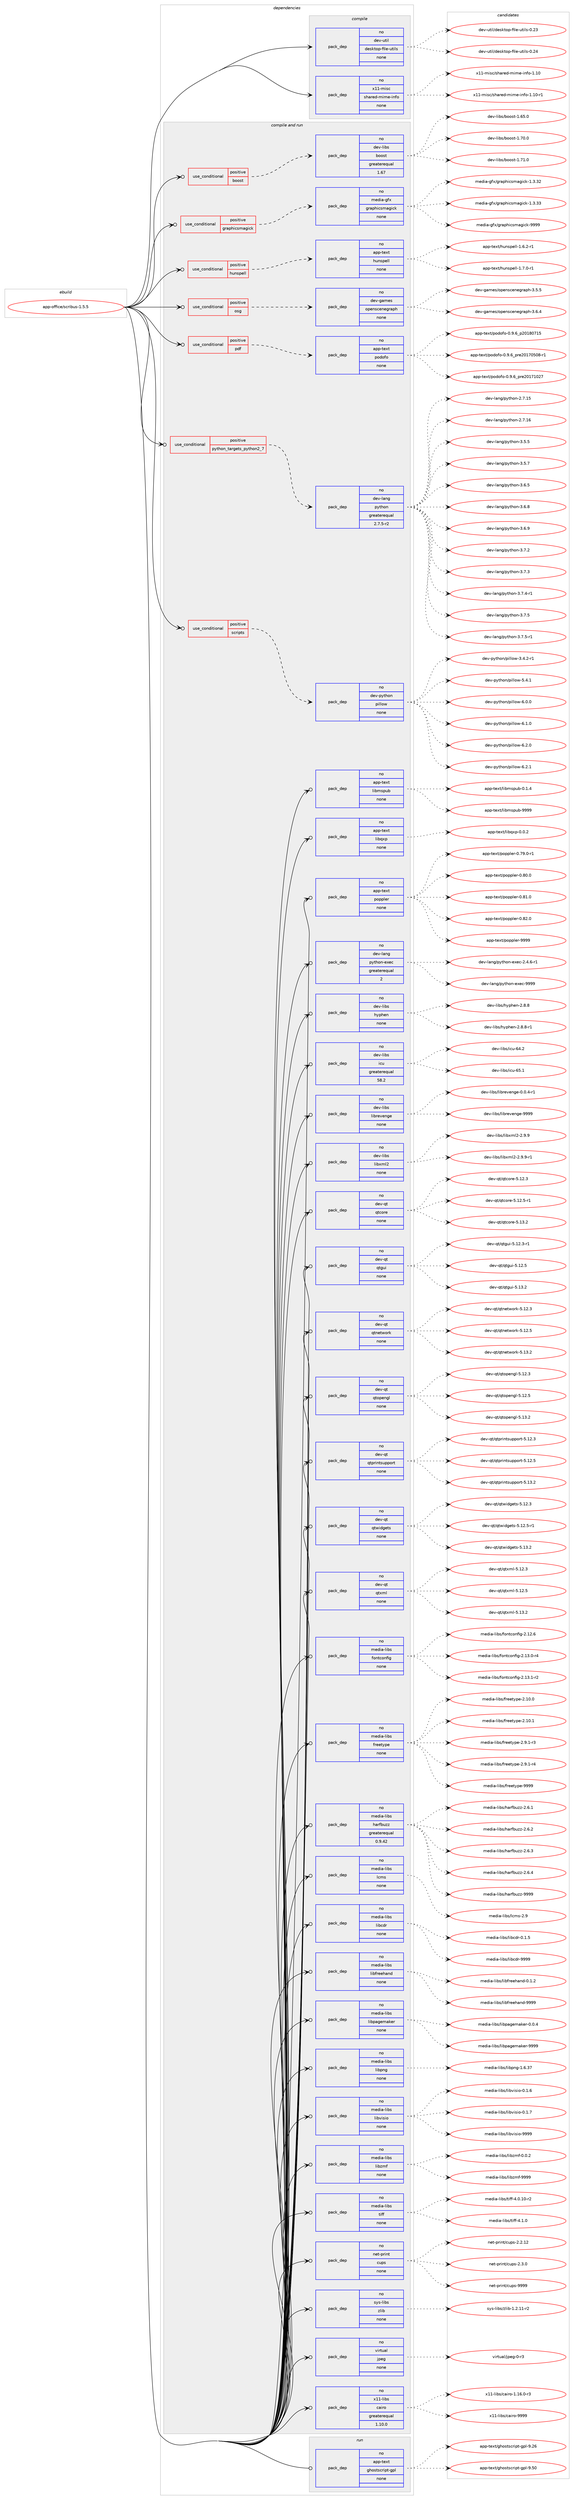 digraph prolog {

# *************
# Graph options
# *************

newrank=true;
concentrate=true;
compound=true;
graph [rankdir=LR,fontname=Helvetica,fontsize=10,ranksep=1.5];#, ranksep=2.5, nodesep=0.2];
edge  [arrowhead=vee];
node  [fontname=Helvetica,fontsize=10];

# **********
# The ebuild
# **********

subgraph cluster_leftcol {
color=gray;
rank=same;
label=<<i>ebuild</i>>;
id [label="app-office/scribus-1.5.5", color=red, width=4, href="../app-office/scribus-1.5.5.svg"];
}

# ****************
# The dependencies
# ****************

subgraph cluster_midcol {
color=gray;
label=<<i>dependencies</i>>;
subgraph cluster_compile {
fillcolor="#eeeeee";
style=filled;
label=<<i>compile</i>>;
subgraph pack374547 {
dependency503864 [label=<<TABLE BORDER="0" CELLBORDER="1" CELLSPACING="0" CELLPADDING="4" WIDTH="220"><TR><TD ROWSPAN="6" CELLPADDING="30">pack_dep</TD></TR><TR><TD WIDTH="110">no</TD></TR><TR><TD>dev-util</TD></TR><TR><TD>desktop-file-utils</TD></TR><TR><TD>none</TD></TR><TR><TD></TD></TR></TABLE>>, shape=none, color=blue];
}
id:e -> dependency503864:w [weight=20,style="solid",arrowhead="vee"];
subgraph pack374548 {
dependency503865 [label=<<TABLE BORDER="0" CELLBORDER="1" CELLSPACING="0" CELLPADDING="4" WIDTH="220"><TR><TD ROWSPAN="6" CELLPADDING="30">pack_dep</TD></TR><TR><TD WIDTH="110">no</TD></TR><TR><TD>x11-misc</TD></TR><TR><TD>shared-mime-info</TD></TR><TR><TD>none</TD></TR><TR><TD></TD></TR></TABLE>>, shape=none, color=blue];
}
id:e -> dependency503865:w [weight=20,style="solid",arrowhead="vee"];
}
subgraph cluster_compileandrun {
fillcolor="#eeeeee";
style=filled;
label=<<i>compile and run</i>>;
subgraph cond120215 {
dependency503866 [label=<<TABLE BORDER="0" CELLBORDER="1" CELLSPACING="0" CELLPADDING="4"><TR><TD ROWSPAN="3" CELLPADDING="10">use_conditional</TD></TR><TR><TD>positive</TD></TR><TR><TD>boost</TD></TR></TABLE>>, shape=none, color=red];
subgraph pack374549 {
dependency503867 [label=<<TABLE BORDER="0" CELLBORDER="1" CELLSPACING="0" CELLPADDING="4" WIDTH="220"><TR><TD ROWSPAN="6" CELLPADDING="30">pack_dep</TD></TR><TR><TD WIDTH="110">no</TD></TR><TR><TD>dev-libs</TD></TR><TR><TD>boost</TD></TR><TR><TD>greaterequal</TD></TR><TR><TD>1.67</TD></TR></TABLE>>, shape=none, color=blue];
}
dependency503866:e -> dependency503867:w [weight=20,style="dashed",arrowhead="vee"];
}
id:e -> dependency503866:w [weight=20,style="solid",arrowhead="odotvee"];
subgraph cond120216 {
dependency503868 [label=<<TABLE BORDER="0" CELLBORDER="1" CELLSPACING="0" CELLPADDING="4"><TR><TD ROWSPAN="3" CELLPADDING="10">use_conditional</TD></TR><TR><TD>positive</TD></TR><TR><TD>graphicsmagick</TD></TR></TABLE>>, shape=none, color=red];
subgraph pack374550 {
dependency503869 [label=<<TABLE BORDER="0" CELLBORDER="1" CELLSPACING="0" CELLPADDING="4" WIDTH="220"><TR><TD ROWSPAN="6" CELLPADDING="30">pack_dep</TD></TR><TR><TD WIDTH="110">no</TD></TR><TR><TD>media-gfx</TD></TR><TR><TD>graphicsmagick</TD></TR><TR><TD>none</TD></TR><TR><TD></TD></TR></TABLE>>, shape=none, color=blue];
}
dependency503868:e -> dependency503869:w [weight=20,style="dashed",arrowhead="vee"];
}
id:e -> dependency503868:w [weight=20,style="solid",arrowhead="odotvee"];
subgraph cond120217 {
dependency503870 [label=<<TABLE BORDER="0" CELLBORDER="1" CELLSPACING="0" CELLPADDING="4"><TR><TD ROWSPAN="3" CELLPADDING="10">use_conditional</TD></TR><TR><TD>positive</TD></TR><TR><TD>hunspell</TD></TR></TABLE>>, shape=none, color=red];
subgraph pack374551 {
dependency503871 [label=<<TABLE BORDER="0" CELLBORDER="1" CELLSPACING="0" CELLPADDING="4" WIDTH="220"><TR><TD ROWSPAN="6" CELLPADDING="30">pack_dep</TD></TR><TR><TD WIDTH="110">no</TD></TR><TR><TD>app-text</TD></TR><TR><TD>hunspell</TD></TR><TR><TD>none</TD></TR><TR><TD></TD></TR></TABLE>>, shape=none, color=blue];
}
dependency503870:e -> dependency503871:w [weight=20,style="dashed",arrowhead="vee"];
}
id:e -> dependency503870:w [weight=20,style="solid",arrowhead="odotvee"];
subgraph cond120218 {
dependency503872 [label=<<TABLE BORDER="0" CELLBORDER="1" CELLSPACING="0" CELLPADDING="4"><TR><TD ROWSPAN="3" CELLPADDING="10">use_conditional</TD></TR><TR><TD>positive</TD></TR><TR><TD>osg</TD></TR></TABLE>>, shape=none, color=red];
subgraph pack374552 {
dependency503873 [label=<<TABLE BORDER="0" CELLBORDER="1" CELLSPACING="0" CELLPADDING="4" WIDTH="220"><TR><TD ROWSPAN="6" CELLPADDING="30">pack_dep</TD></TR><TR><TD WIDTH="110">no</TD></TR><TR><TD>dev-games</TD></TR><TR><TD>openscenegraph</TD></TR><TR><TD>none</TD></TR><TR><TD></TD></TR></TABLE>>, shape=none, color=blue];
}
dependency503872:e -> dependency503873:w [weight=20,style="dashed",arrowhead="vee"];
}
id:e -> dependency503872:w [weight=20,style="solid",arrowhead="odotvee"];
subgraph cond120219 {
dependency503874 [label=<<TABLE BORDER="0" CELLBORDER="1" CELLSPACING="0" CELLPADDING="4"><TR><TD ROWSPAN="3" CELLPADDING="10">use_conditional</TD></TR><TR><TD>positive</TD></TR><TR><TD>pdf</TD></TR></TABLE>>, shape=none, color=red];
subgraph pack374553 {
dependency503875 [label=<<TABLE BORDER="0" CELLBORDER="1" CELLSPACING="0" CELLPADDING="4" WIDTH="220"><TR><TD ROWSPAN="6" CELLPADDING="30">pack_dep</TD></TR><TR><TD WIDTH="110">no</TD></TR><TR><TD>app-text</TD></TR><TR><TD>podofo</TD></TR><TR><TD>none</TD></TR><TR><TD></TD></TR></TABLE>>, shape=none, color=blue];
}
dependency503874:e -> dependency503875:w [weight=20,style="dashed",arrowhead="vee"];
}
id:e -> dependency503874:w [weight=20,style="solid",arrowhead="odotvee"];
subgraph cond120220 {
dependency503876 [label=<<TABLE BORDER="0" CELLBORDER="1" CELLSPACING="0" CELLPADDING="4"><TR><TD ROWSPAN="3" CELLPADDING="10">use_conditional</TD></TR><TR><TD>positive</TD></TR><TR><TD>python_targets_python2_7</TD></TR></TABLE>>, shape=none, color=red];
subgraph pack374554 {
dependency503877 [label=<<TABLE BORDER="0" CELLBORDER="1" CELLSPACING="0" CELLPADDING="4" WIDTH="220"><TR><TD ROWSPAN="6" CELLPADDING="30">pack_dep</TD></TR><TR><TD WIDTH="110">no</TD></TR><TR><TD>dev-lang</TD></TR><TR><TD>python</TD></TR><TR><TD>greaterequal</TD></TR><TR><TD>2.7.5-r2</TD></TR></TABLE>>, shape=none, color=blue];
}
dependency503876:e -> dependency503877:w [weight=20,style="dashed",arrowhead="vee"];
}
id:e -> dependency503876:w [weight=20,style="solid",arrowhead="odotvee"];
subgraph cond120221 {
dependency503878 [label=<<TABLE BORDER="0" CELLBORDER="1" CELLSPACING="0" CELLPADDING="4"><TR><TD ROWSPAN="3" CELLPADDING="10">use_conditional</TD></TR><TR><TD>positive</TD></TR><TR><TD>scripts</TD></TR></TABLE>>, shape=none, color=red];
subgraph pack374555 {
dependency503879 [label=<<TABLE BORDER="0" CELLBORDER="1" CELLSPACING="0" CELLPADDING="4" WIDTH="220"><TR><TD ROWSPAN="6" CELLPADDING="30">pack_dep</TD></TR><TR><TD WIDTH="110">no</TD></TR><TR><TD>dev-python</TD></TR><TR><TD>pillow</TD></TR><TR><TD>none</TD></TR><TR><TD></TD></TR></TABLE>>, shape=none, color=blue];
}
dependency503878:e -> dependency503879:w [weight=20,style="dashed",arrowhead="vee"];
}
id:e -> dependency503878:w [weight=20,style="solid",arrowhead="odotvee"];
subgraph pack374556 {
dependency503880 [label=<<TABLE BORDER="0" CELLBORDER="1" CELLSPACING="0" CELLPADDING="4" WIDTH="220"><TR><TD ROWSPAN="6" CELLPADDING="30">pack_dep</TD></TR><TR><TD WIDTH="110">no</TD></TR><TR><TD>app-text</TD></TR><TR><TD>libmspub</TD></TR><TR><TD>none</TD></TR><TR><TD></TD></TR></TABLE>>, shape=none, color=blue];
}
id:e -> dependency503880:w [weight=20,style="solid",arrowhead="odotvee"];
subgraph pack374557 {
dependency503881 [label=<<TABLE BORDER="0" CELLBORDER="1" CELLSPACING="0" CELLPADDING="4" WIDTH="220"><TR><TD ROWSPAN="6" CELLPADDING="30">pack_dep</TD></TR><TR><TD WIDTH="110">no</TD></TR><TR><TD>app-text</TD></TR><TR><TD>libqxp</TD></TR><TR><TD>none</TD></TR><TR><TD></TD></TR></TABLE>>, shape=none, color=blue];
}
id:e -> dependency503881:w [weight=20,style="solid",arrowhead="odotvee"];
subgraph pack374558 {
dependency503882 [label=<<TABLE BORDER="0" CELLBORDER="1" CELLSPACING="0" CELLPADDING="4" WIDTH="220"><TR><TD ROWSPAN="6" CELLPADDING="30">pack_dep</TD></TR><TR><TD WIDTH="110">no</TD></TR><TR><TD>app-text</TD></TR><TR><TD>poppler</TD></TR><TR><TD>none</TD></TR><TR><TD></TD></TR></TABLE>>, shape=none, color=blue];
}
id:e -> dependency503882:w [weight=20,style="solid",arrowhead="odotvee"];
subgraph pack374559 {
dependency503883 [label=<<TABLE BORDER="0" CELLBORDER="1" CELLSPACING="0" CELLPADDING="4" WIDTH="220"><TR><TD ROWSPAN="6" CELLPADDING="30">pack_dep</TD></TR><TR><TD WIDTH="110">no</TD></TR><TR><TD>dev-lang</TD></TR><TR><TD>python-exec</TD></TR><TR><TD>greaterequal</TD></TR><TR><TD>2</TD></TR></TABLE>>, shape=none, color=blue];
}
id:e -> dependency503883:w [weight=20,style="solid",arrowhead="odotvee"];
subgraph pack374560 {
dependency503884 [label=<<TABLE BORDER="0" CELLBORDER="1" CELLSPACING="0" CELLPADDING="4" WIDTH="220"><TR><TD ROWSPAN="6" CELLPADDING="30">pack_dep</TD></TR><TR><TD WIDTH="110">no</TD></TR><TR><TD>dev-libs</TD></TR><TR><TD>hyphen</TD></TR><TR><TD>none</TD></TR><TR><TD></TD></TR></TABLE>>, shape=none, color=blue];
}
id:e -> dependency503884:w [weight=20,style="solid",arrowhead="odotvee"];
subgraph pack374561 {
dependency503885 [label=<<TABLE BORDER="0" CELLBORDER="1" CELLSPACING="0" CELLPADDING="4" WIDTH="220"><TR><TD ROWSPAN="6" CELLPADDING="30">pack_dep</TD></TR><TR><TD WIDTH="110">no</TD></TR><TR><TD>dev-libs</TD></TR><TR><TD>icu</TD></TR><TR><TD>greaterequal</TD></TR><TR><TD>58.2</TD></TR></TABLE>>, shape=none, color=blue];
}
id:e -> dependency503885:w [weight=20,style="solid",arrowhead="odotvee"];
subgraph pack374562 {
dependency503886 [label=<<TABLE BORDER="0" CELLBORDER="1" CELLSPACING="0" CELLPADDING="4" WIDTH="220"><TR><TD ROWSPAN="6" CELLPADDING="30">pack_dep</TD></TR><TR><TD WIDTH="110">no</TD></TR><TR><TD>dev-libs</TD></TR><TR><TD>librevenge</TD></TR><TR><TD>none</TD></TR><TR><TD></TD></TR></TABLE>>, shape=none, color=blue];
}
id:e -> dependency503886:w [weight=20,style="solid",arrowhead="odotvee"];
subgraph pack374563 {
dependency503887 [label=<<TABLE BORDER="0" CELLBORDER="1" CELLSPACING="0" CELLPADDING="4" WIDTH="220"><TR><TD ROWSPAN="6" CELLPADDING="30">pack_dep</TD></TR><TR><TD WIDTH="110">no</TD></TR><TR><TD>dev-libs</TD></TR><TR><TD>libxml2</TD></TR><TR><TD>none</TD></TR><TR><TD></TD></TR></TABLE>>, shape=none, color=blue];
}
id:e -> dependency503887:w [weight=20,style="solid",arrowhead="odotvee"];
subgraph pack374564 {
dependency503888 [label=<<TABLE BORDER="0" CELLBORDER="1" CELLSPACING="0" CELLPADDING="4" WIDTH="220"><TR><TD ROWSPAN="6" CELLPADDING="30">pack_dep</TD></TR><TR><TD WIDTH="110">no</TD></TR><TR><TD>dev-qt</TD></TR><TR><TD>qtcore</TD></TR><TR><TD>none</TD></TR><TR><TD></TD></TR></TABLE>>, shape=none, color=blue];
}
id:e -> dependency503888:w [weight=20,style="solid",arrowhead="odotvee"];
subgraph pack374565 {
dependency503889 [label=<<TABLE BORDER="0" CELLBORDER="1" CELLSPACING="0" CELLPADDING="4" WIDTH="220"><TR><TD ROWSPAN="6" CELLPADDING="30">pack_dep</TD></TR><TR><TD WIDTH="110">no</TD></TR><TR><TD>dev-qt</TD></TR><TR><TD>qtgui</TD></TR><TR><TD>none</TD></TR><TR><TD></TD></TR></TABLE>>, shape=none, color=blue];
}
id:e -> dependency503889:w [weight=20,style="solid",arrowhead="odotvee"];
subgraph pack374566 {
dependency503890 [label=<<TABLE BORDER="0" CELLBORDER="1" CELLSPACING="0" CELLPADDING="4" WIDTH="220"><TR><TD ROWSPAN="6" CELLPADDING="30">pack_dep</TD></TR><TR><TD WIDTH="110">no</TD></TR><TR><TD>dev-qt</TD></TR><TR><TD>qtnetwork</TD></TR><TR><TD>none</TD></TR><TR><TD></TD></TR></TABLE>>, shape=none, color=blue];
}
id:e -> dependency503890:w [weight=20,style="solid",arrowhead="odotvee"];
subgraph pack374567 {
dependency503891 [label=<<TABLE BORDER="0" CELLBORDER="1" CELLSPACING="0" CELLPADDING="4" WIDTH="220"><TR><TD ROWSPAN="6" CELLPADDING="30">pack_dep</TD></TR><TR><TD WIDTH="110">no</TD></TR><TR><TD>dev-qt</TD></TR><TR><TD>qtopengl</TD></TR><TR><TD>none</TD></TR><TR><TD></TD></TR></TABLE>>, shape=none, color=blue];
}
id:e -> dependency503891:w [weight=20,style="solid",arrowhead="odotvee"];
subgraph pack374568 {
dependency503892 [label=<<TABLE BORDER="0" CELLBORDER="1" CELLSPACING="0" CELLPADDING="4" WIDTH="220"><TR><TD ROWSPAN="6" CELLPADDING="30">pack_dep</TD></TR><TR><TD WIDTH="110">no</TD></TR><TR><TD>dev-qt</TD></TR><TR><TD>qtprintsupport</TD></TR><TR><TD>none</TD></TR><TR><TD></TD></TR></TABLE>>, shape=none, color=blue];
}
id:e -> dependency503892:w [weight=20,style="solid",arrowhead="odotvee"];
subgraph pack374569 {
dependency503893 [label=<<TABLE BORDER="0" CELLBORDER="1" CELLSPACING="0" CELLPADDING="4" WIDTH="220"><TR><TD ROWSPAN="6" CELLPADDING="30">pack_dep</TD></TR><TR><TD WIDTH="110">no</TD></TR><TR><TD>dev-qt</TD></TR><TR><TD>qtwidgets</TD></TR><TR><TD>none</TD></TR><TR><TD></TD></TR></TABLE>>, shape=none, color=blue];
}
id:e -> dependency503893:w [weight=20,style="solid",arrowhead="odotvee"];
subgraph pack374570 {
dependency503894 [label=<<TABLE BORDER="0" CELLBORDER="1" CELLSPACING="0" CELLPADDING="4" WIDTH="220"><TR><TD ROWSPAN="6" CELLPADDING="30">pack_dep</TD></TR><TR><TD WIDTH="110">no</TD></TR><TR><TD>dev-qt</TD></TR><TR><TD>qtxml</TD></TR><TR><TD>none</TD></TR><TR><TD></TD></TR></TABLE>>, shape=none, color=blue];
}
id:e -> dependency503894:w [weight=20,style="solid",arrowhead="odotvee"];
subgraph pack374571 {
dependency503895 [label=<<TABLE BORDER="0" CELLBORDER="1" CELLSPACING="0" CELLPADDING="4" WIDTH="220"><TR><TD ROWSPAN="6" CELLPADDING="30">pack_dep</TD></TR><TR><TD WIDTH="110">no</TD></TR><TR><TD>media-libs</TD></TR><TR><TD>fontconfig</TD></TR><TR><TD>none</TD></TR><TR><TD></TD></TR></TABLE>>, shape=none, color=blue];
}
id:e -> dependency503895:w [weight=20,style="solid",arrowhead="odotvee"];
subgraph pack374572 {
dependency503896 [label=<<TABLE BORDER="0" CELLBORDER="1" CELLSPACING="0" CELLPADDING="4" WIDTH="220"><TR><TD ROWSPAN="6" CELLPADDING="30">pack_dep</TD></TR><TR><TD WIDTH="110">no</TD></TR><TR><TD>media-libs</TD></TR><TR><TD>freetype</TD></TR><TR><TD>none</TD></TR><TR><TD></TD></TR></TABLE>>, shape=none, color=blue];
}
id:e -> dependency503896:w [weight=20,style="solid",arrowhead="odotvee"];
subgraph pack374573 {
dependency503897 [label=<<TABLE BORDER="0" CELLBORDER="1" CELLSPACING="0" CELLPADDING="4" WIDTH="220"><TR><TD ROWSPAN="6" CELLPADDING="30">pack_dep</TD></TR><TR><TD WIDTH="110">no</TD></TR><TR><TD>media-libs</TD></TR><TR><TD>harfbuzz</TD></TR><TR><TD>greaterequal</TD></TR><TR><TD>0.9.42</TD></TR></TABLE>>, shape=none, color=blue];
}
id:e -> dependency503897:w [weight=20,style="solid",arrowhead="odotvee"];
subgraph pack374574 {
dependency503898 [label=<<TABLE BORDER="0" CELLBORDER="1" CELLSPACING="0" CELLPADDING="4" WIDTH="220"><TR><TD ROWSPAN="6" CELLPADDING="30">pack_dep</TD></TR><TR><TD WIDTH="110">no</TD></TR><TR><TD>media-libs</TD></TR><TR><TD>lcms</TD></TR><TR><TD>none</TD></TR><TR><TD></TD></TR></TABLE>>, shape=none, color=blue];
}
id:e -> dependency503898:w [weight=20,style="solid",arrowhead="odotvee"];
subgraph pack374575 {
dependency503899 [label=<<TABLE BORDER="0" CELLBORDER="1" CELLSPACING="0" CELLPADDING="4" WIDTH="220"><TR><TD ROWSPAN="6" CELLPADDING="30">pack_dep</TD></TR><TR><TD WIDTH="110">no</TD></TR><TR><TD>media-libs</TD></TR><TR><TD>libcdr</TD></TR><TR><TD>none</TD></TR><TR><TD></TD></TR></TABLE>>, shape=none, color=blue];
}
id:e -> dependency503899:w [weight=20,style="solid",arrowhead="odotvee"];
subgraph pack374576 {
dependency503900 [label=<<TABLE BORDER="0" CELLBORDER="1" CELLSPACING="0" CELLPADDING="4" WIDTH="220"><TR><TD ROWSPAN="6" CELLPADDING="30">pack_dep</TD></TR><TR><TD WIDTH="110">no</TD></TR><TR><TD>media-libs</TD></TR><TR><TD>libfreehand</TD></TR><TR><TD>none</TD></TR><TR><TD></TD></TR></TABLE>>, shape=none, color=blue];
}
id:e -> dependency503900:w [weight=20,style="solid",arrowhead="odotvee"];
subgraph pack374577 {
dependency503901 [label=<<TABLE BORDER="0" CELLBORDER="1" CELLSPACING="0" CELLPADDING="4" WIDTH="220"><TR><TD ROWSPAN="6" CELLPADDING="30">pack_dep</TD></TR><TR><TD WIDTH="110">no</TD></TR><TR><TD>media-libs</TD></TR><TR><TD>libpagemaker</TD></TR><TR><TD>none</TD></TR><TR><TD></TD></TR></TABLE>>, shape=none, color=blue];
}
id:e -> dependency503901:w [weight=20,style="solid",arrowhead="odotvee"];
subgraph pack374578 {
dependency503902 [label=<<TABLE BORDER="0" CELLBORDER="1" CELLSPACING="0" CELLPADDING="4" WIDTH="220"><TR><TD ROWSPAN="6" CELLPADDING="30">pack_dep</TD></TR><TR><TD WIDTH="110">no</TD></TR><TR><TD>media-libs</TD></TR><TR><TD>libpng</TD></TR><TR><TD>none</TD></TR><TR><TD></TD></TR></TABLE>>, shape=none, color=blue];
}
id:e -> dependency503902:w [weight=20,style="solid",arrowhead="odotvee"];
subgraph pack374579 {
dependency503903 [label=<<TABLE BORDER="0" CELLBORDER="1" CELLSPACING="0" CELLPADDING="4" WIDTH="220"><TR><TD ROWSPAN="6" CELLPADDING="30">pack_dep</TD></TR><TR><TD WIDTH="110">no</TD></TR><TR><TD>media-libs</TD></TR><TR><TD>libvisio</TD></TR><TR><TD>none</TD></TR><TR><TD></TD></TR></TABLE>>, shape=none, color=blue];
}
id:e -> dependency503903:w [weight=20,style="solid",arrowhead="odotvee"];
subgraph pack374580 {
dependency503904 [label=<<TABLE BORDER="0" CELLBORDER="1" CELLSPACING="0" CELLPADDING="4" WIDTH="220"><TR><TD ROWSPAN="6" CELLPADDING="30">pack_dep</TD></TR><TR><TD WIDTH="110">no</TD></TR><TR><TD>media-libs</TD></TR><TR><TD>libzmf</TD></TR><TR><TD>none</TD></TR><TR><TD></TD></TR></TABLE>>, shape=none, color=blue];
}
id:e -> dependency503904:w [weight=20,style="solid",arrowhead="odotvee"];
subgraph pack374581 {
dependency503905 [label=<<TABLE BORDER="0" CELLBORDER="1" CELLSPACING="0" CELLPADDING="4" WIDTH="220"><TR><TD ROWSPAN="6" CELLPADDING="30">pack_dep</TD></TR><TR><TD WIDTH="110">no</TD></TR><TR><TD>media-libs</TD></TR><TR><TD>tiff</TD></TR><TR><TD>none</TD></TR><TR><TD></TD></TR></TABLE>>, shape=none, color=blue];
}
id:e -> dependency503905:w [weight=20,style="solid",arrowhead="odotvee"];
subgraph pack374582 {
dependency503906 [label=<<TABLE BORDER="0" CELLBORDER="1" CELLSPACING="0" CELLPADDING="4" WIDTH="220"><TR><TD ROWSPAN="6" CELLPADDING="30">pack_dep</TD></TR><TR><TD WIDTH="110">no</TD></TR><TR><TD>net-print</TD></TR><TR><TD>cups</TD></TR><TR><TD>none</TD></TR><TR><TD></TD></TR></TABLE>>, shape=none, color=blue];
}
id:e -> dependency503906:w [weight=20,style="solid",arrowhead="odotvee"];
subgraph pack374583 {
dependency503907 [label=<<TABLE BORDER="0" CELLBORDER="1" CELLSPACING="0" CELLPADDING="4" WIDTH="220"><TR><TD ROWSPAN="6" CELLPADDING="30">pack_dep</TD></TR><TR><TD WIDTH="110">no</TD></TR><TR><TD>sys-libs</TD></TR><TR><TD>zlib</TD></TR><TR><TD>none</TD></TR><TR><TD></TD></TR></TABLE>>, shape=none, color=blue];
}
id:e -> dependency503907:w [weight=20,style="solid",arrowhead="odotvee"];
subgraph pack374584 {
dependency503908 [label=<<TABLE BORDER="0" CELLBORDER="1" CELLSPACING="0" CELLPADDING="4" WIDTH="220"><TR><TD ROWSPAN="6" CELLPADDING="30">pack_dep</TD></TR><TR><TD WIDTH="110">no</TD></TR><TR><TD>virtual</TD></TR><TR><TD>jpeg</TD></TR><TR><TD>none</TD></TR><TR><TD></TD></TR></TABLE>>, shape=none, color=blue];
}
id:e -> dependency503908:w [weight=20,style="solid",arrowhead="odotvee"];
subgraph pack374585 {
dependency503909 [label=<<TABLE BORDER="0" CELLBORDER="1" CELLSPACING="0" CELLPADDING="4" WIDTH="220"><TR><TD ROWSPAN="6" CELLPADDING="30">pack_dep</TD></TR><TR><TD WIDTH="110">no</TD></TR><TR><TD>x11-libs</TD></TR><TR><TD>cairo</TD></TR><TR><TD>greaterequal</TD></TR><TR><TD>1.10.0</TD></TR></TABLE>>, shape=none, color=blue];
}
id:e -> dependency503909:w [weight=20,style="solid",arrowhead="odotvee"];
}
subgraph cluster_run {
fillcolor="#eeeeee";
style=filled;
label=<<i>run</i>>;
subgraph pack374586 {
dependency503910 [label=<<TABLE BORDER="0" CELLBORDER="1" CELLSPACING="0" CELLPADDING="4" WIDTH="220"><TR><TD ROWSPAN="6" CELLPADDING="30">pack_dep</TD></TR><TR><TD WIDTH="110">no</TD></TR><TR><TD>app-text</TD></TR><TR><TD>ghostscript-gpl</TD></TR><TR><TD>none</TD></TR><TR><TD></TD></TR></TABLE>>, shape=none, color=blue];
}
id:e -> dependency503910:w [weight=20,style="solid",arrowhead="odot"];
}
}

# **************
# The candidates
# **************

subgraph cluster_choices {
rank=same;
color=gray;
label=<<i>candidates</i>>;

subgraph choice374547 {
color=black;
nodesep=1;
choice100101118451171161051084710010111510711611111245102105108101451171161051081154548465051 [label="dev-util/desktop-file-utils-0.23", color=red, width=4,href="../dev-util/desktop-file-utils-0.23.svg"];
choice100101118451171161051084710010111510711611111245102105108101451171161051081154548465052 [label="dev-util/desktop-file-utils-0.24", color=red, width=4,href="../dev-util/desktop-file-utils-0.24.svg"];
dependency503864:e -> choice100101118451171161051084710010111510711611111245102105108101451171161051081154548465051:w [style=dotted,weight="100"];
dependency503864:e -> choice100101118451171161051084710010111510711611111245102105108101451171161051081154548465052:w [style=dotted,weight="100"];
}
subgraph choice374548 {
color=black;
nodesep=1;
choice12049494510910511599471151049711410110045109105109101451051101021114549464948 [label="x11-misc/shared-mime-info-1.10", color=red, width=4,href="../x11-misc/shared-mime-info-1.10.svg"];
choice120494945109105115994711510497114101100451091051091014510511010211145494649484511449 [label="x11-misc/shared-mime-info-1.10-r1", color=red, width=4,href="../x11-misc/shared-mime-info-1.10-r1.svg"];
dependency503865:e -> choice12049494510910511599471151049711410110045109105109101451051101021114549464948:w [style=dotted,weight="100"];
dependency503865:e -> choice120494945109105115994711510497114101100451091051091014510511010211145494649484511449:w [style=dotted,weight="100"];
}
subgraph choice374549 {
color=black;
nodesep=1;
choice1001011184510810598115479811111111511645494654534648 [label="dev-libs/boost-1.65.0", color=red, width=4,href="../dev-libs/boost-1.65.0.svg"];
choice1001011184510810598115479811111111511645494655484648 [label="dev-libs/boost-1.70.0", color=red, width=4,href="../dev-libs/boost-1.70.0.svg"];
choice1001011184510810598115479811111111511645494655494648 [label="dev-libs/boost-1.71.0", color=red, width=4,href="../dev-libs/boost-1.71.0.svg"];
dependency503867:e -> choice1001011184510810598115479811111111511645494654534648:w [style=dotted,weight="100"];
dependency503867:e -> choice1001011184510810598115479811111111511645494655484648:w [style=dotted,weight="100"];
dependency503867:e -> choice1001011184510810598115479811111111511645494655494648:w [style=dotted,weight="100"];
}
subgraph choice374550 {
color=black;
nodesep=1;
choice1091011001059745103102120471031149711210410599115109971031059910745494651465150 [label="media-gfx/graphicsmagick-1.3.32", color=red, width=4,href="../media-gfx/graphicsmagick-1.3.32.svg"];
choice1091011001059745103102120471031149711210410599115109971031059910745494651465151 [label="media-gfx/graphicsmagick-1.3.33", color=red, width=4,href="../media-gfx/graphicsmagick-1.3.33.svg"];
choice109101100105974510310212047103114971121041059911510997103105991074557575757 [label="media-gfx/graphicsmagick-9999", color=red, width=4,href="../media-gfx/graphicsmagick-9999.svg"];
dependency503869:e -> choice1091011001059745103102120471031149711210410599115109971031059910745494651465150:w [style=dotted,weight="100"];
dependency503869:e -> choice1091011001059745103102120471031149711210410599115109971031059910745494651465151:w [style=dotted,weight="100"];
dependency503869:e -> choice109101100105974510310212047103114971121041059911510997103105991074557575757:w [style=dotted,weight="100"];
}
subgraph choice374551 {
color=black;
nodesep=1;
choice9711211245116101120116471041171101151121011081084549465446504511449 [label="app-text/hunspell-1.6.2-r1", color=red, width=4,href="../app-text/hunspell-1.6.2-r1.svg"];
choice9711211245116101120116471041171101151121011081084549465546484511449 [label="app-text/hunspell-1.7.0-r1", color=red, width=4,href="../app-text/hunspell-1.7.0-r1.svg"];
dependency503871:e -> choice9711211245116101120116471041171101151121011081084549465446504511449:w [style=dotted,weight="100"];
dependency503871:e -> choice9711211245116101120116471041171101151121011081084549465546484511449:w [style=dotted,weight="100"];
}
subgraph choice374552 {
color=black;
nodesep=1;
choice1001011184510397109101115471111121011101159910111010110311497112104455146534653 [label="dev-games/openscenegraph-3.5.5", color=red, width=4,href="../dev-games/openscenegraph-3.5.5.svg"];
choice1001011184510397109101115471111121011101159910111010110311497112104455146544652 [label="dev-games/openscenegraph-3.6.4", color=red, width=4,href="../dev-games/openscenegraph-3.6.4.svg"];
dependency503873:e -> choice1001011184510397109101115471111121011101159910111010110311497112104455146534653:w [style=dotted,weight="100"];
dependency503873:e -> choice1001011184510397109101115471111121011101159910111010110311497112104455146544652:w [style=dotted,weight="100"];
}
subgraph choice374553 {
color=black;
nodesep=1;
choice971121124511610112011647112111100111102111454846574654951125048495648554953 [label="app-text/podofo-0.9.6_p20180715", color=red, width=4,href="../app-text/podofo-0.9.6_p20180715.svg"];
choice9711211245116101120116471121111001111021114548465746549511211410150484955485348564511449 [label="app-text/podofo-0.9.6_pre20170508-r1", color=red, width=4,href="../app-text/podofo-0.9.6_pre20170508-r1.svg"];
choice971121124511610112011647112111100111102111454846574654951121141015048495549485055 [label="app-text/podofo-0.9.6_pre20171027", color=red, width=4,href="../app-text/podofo-0.9.6_pre20171027.svg"];
dependency503875:e -> choice971121124511610112011647112111100111102111454846574654951125048495648554953:w [style=dotted,weight="100"];
dependency503875:e -> choice9711211245116101120116471121111001111021114548465746549511211410150484955485348564511449:w [style=dotted,weight="100"];
dependency503875:e -> choice971121124511610112011647112111100111102111454846574654951121141015048495549485055:w [style=dotted,weight="100"];
}
subgraph choice374554 {
color=black;
nodesep=1;
choice10010111845108971101034711212111610411111045504655464953 [label="dev-lang/python-2.7.15", color=red, width=4,href="../dev-lang/python-2.7.15.svg"];
choice10010111845108971101034711212111610411111045504655464954 [label="dev-lang/python-2.7.16", color=red, width=4,href="../dev-lang/python-2.7.16.svg"];
choice100101118451089711010347112121116104111110455146534653 [label="dev-lang/python-3.5.5", color=red, width=4,href="../dev-lang/python-3.5.5.svg"];
choice100101118451089711010347112121116104111110455146534655 [label="dev-lang/python-3.5.7", color=red, width=4,href="../dev-lang/python-3.5.7.svg"];
choice100101118451089711010347112121116104111110455146544653 [label="dev-lang/python-3.6.5", color=red, width=4,href="../dev-lang/python-3.6.5.svg"];
choice100101118451089711010347112121116104111110455146544656 [label="dev-lang/python-3.6.8", color=red, width=4,href="../dev-lang/python-3.6.8.svg"];
choice100101118451089711010347112121116104111110455146544657 [label="dev-lang/python-3.6.9", color=red, width=4,href="../dev-lang/python-3.6.9.svg"];
choice100101118451089711010347112121116104111110455146554650 [label="dev-lang/python-3.7.2", color=red, width=4,href="../dev-lang/python-3.7.2.svg"];
choice100101118451089711010347112121116104111110455146554651 [label="dev-lang/python-3.7.3", color=red, width=4,href="../dev-lang/python-3.7.3.svg"];
choice1001011184510897110103471121211161041111104551465546524511449 [label="dev-lang/python-3.7.4-r1", color=red, width=4,href="../dev-lang/python-3.7.4-r1.svg"];
choice100101118451089711010347112121116104111110455146554653 [label="dev-lang/python-3.7.5", color=red, width=4,href="../dev-lang/python-3.7.5.svg"];
choice1001011184510897110103471121211161041111104551465546534511449 [label="dev-lang/python-3.7.5-r1", color=red, width=4,href="../dev-lang/python-3.7.5-r1.svg"];
dependency503877:e -> choice10010111845108971101034711212111610411111045504655464953:w [style=dotted,weight="100"];
dependency503877:e -> choice10010111845108971101034711212111610411111045504655464954:w [style=dotted,weight="100"];
dependency503877:e -> choice100101118451089711010347112121116104111110455146534653:w [style=dotted,weight="100"];
dependency503877:e -> choice100101118451089711010347112121116104111110455146534655:w [style=dotted,weight="100"];
dependency503877:e -> choice100101118451089711010347112121116104111110455146544653:w [style=dotted,weight="100"];
dependency503877:e -> choice100101118451089711010347112121116104111110455146544656:w [style=dotted,weight="100"];
dependency503877:e -> choice100101118451089711010347112121116104111110455146544657:w [style=dotted,weight="100"];
dependency503877:e -> choice100101118451089711010347112121116104111110455146554650:w [style=dotted,weight="100"];
dependency503877:e -> choice100101118451089711010347112121116104111110455146554651:w [style=dotted,weight="100"];
dependency503877:e -> choice1001011184510897110103471121211161041111104551465546524511449:w [style=dotted,weight="100"];
dependency503877:e -> choice100101118451089711010347112121116104111110455146554653:w [style=dotted,weight="100"];
dependency503877:e -> choice1001011184510897110103471121211161041111104551465546534511449:w [style=dotted,weight="100"];
}
subgraph choice374555 {
color=black;
nodesep=1;
choice10010111845112121116104111110471121051081081111194551465246504511449 [label="dev-python/pillow-3.4.2-r1", color=red, width=4,href="../dev-python/pillow-3.4.2-r1.svg"];
choice1001011184511212111610411111047112105108108111119455346524649 [label="dev-python/pillow-5.4.1", color=red, width=4,href="../dev-python/pillow-5.4.1.svg"];
choice1001011184511212111610411111047112105108108111119455446484648 [label="dev-python/pillow-6.0.0", color=red, width=4,href="../dev-python/pillow-6.0.0.svg"];
choice1001011184511212111610411111047112105108108111119455446494648 [label="dev-python/pillow-6.1.0", color=red, width=4,href="../dev-python/pillow-6.1.0.svg"];
choice1001011184511212111610411111047112105108108111119455446504648 [label="dev-python/pillow-6.2.0", color=red, width=4,href="../dev-python/pillow-6.2.0.svg"];
choice1001011184511212111610411111047112105108108111119455446504649 [label="dev-python/pillow-6.2.1", color=red, width=4,href="../dev-python/pillow-6.2.1.svg"];
dependency503879:e -> choice10010111845112121116104111110471121051081081111194551465246504511449:w [style=dotted,weight="100"];
dependency503879:e -> choice1001011184511212111610411111047112105108108111119455346524649:w [style=dotted,weight="100"];
dependency503879:e -> choice1001011184511212111610411111047112105108108111119455446484648:w [style=dotted,weight="100"];
dependency503879:e -> choice1001011184511212111610411111047112105108108111119455446494648:w [style=dotted,weight="100"];
dependency503879:e -> choice1001011184511212111610411111047112105108108111119455446504648:w [style=dotted,weight="100"];
dependency503879:e -> choice1001011184511212111610411111047112105108108111119455446504649:w [style=dotted,weight="100"];
}
subgraph choice374556 {
color=black;
nodesep=1;
choice9711211245116101120116471081059810911511211798454846494652 [label="app-text/libmspub-0.1.4", color=red, width=4,href="../app-text/libmspub-0.1.4.svg"];
choice97112112451161011201164710810598109115112117984557575757 [label="app-text/libmspub-9999", color=red, width=4,href="../app-text/libmspub-9999.svg"];
dependency503880:e -> choice9711211245116101120116471081059810911511211798454846494652:w [style=dotted,weight="100"];
dependency503880:e -> choice97112112451161011201164710810598109115112117984557575757:w [style=dotted,weight="100"];
}
subgraph choice374557 {
color=black;
nodesep=1;
choice97112112451161011201164710810598113120112454846484650 [label="app-text/libqxp-0.0.2", color=red, width=4,href="../app-text/libqxp-0.0.2.svg"];
dependency503881:e -> choice97112112451161011201164710810598113120112454846484650:w [style=dotted,weight="100"];
}
subgraph choice374558 {
color=black;
nodesep=1;
choice971121124511610112011647112111112112108101114454846555746484511449 [label="app-text/poppler-0.79.0-r1", color=red, width=4,href="../app-text/poppler-0.79.0-r1.svg"];
choice97112112451161011201164711211111211210810111445484656484648 [label="app-text/poppler-0.80.0", color=red, width=4,href="../app-text/poppler-0.80.0.svg"];
choice97112112451161011201164711211111211210810111445484656494648 [label="app-text/poppler-0.81.0", color=red, width=4,href="../app-text/poppler-0.81.0.svg"];
choice97112112451161011201164711211111211210810111445484656504648 [label="app-text/poppler-0.82.0", color=red, width=4,href="../app-text/poppler-0.82.0.svg"];
choice9711211245116101120116471121111121121081011144557575757 [label="app-text/poppler-9999", color=red, width=4,href="../app-text/poppler-9999.svg"];
dependency503882:e -> choice971121124511610112011647112111112112108101114454846555746484511449:w [style=dotted,weight="100"];
dependency503882:e -> choice97112112451161011201164711211111211210810111445484656484648:w [style=dotted,weight="100"];
dependency503882:e -> choice97112112451161011201164711211111211210810111445484656494648:w [style=dotted,weight="100"];
dependency503882:e -> choice97112112451161011201164711211111211210810111445484656504648:w [style=dotted,weight="100"];
dependency503882:e -> choice9711211245116101120116471121111121121081011144557575757:w [style=dotted,weight="100"];
}
subgraph choice374559 {
color=black;
nodesep=1;
choice10010111845108971101034711212111610411111045101120101994550465246544511449 [label="dev-lang/python-exec-2.4.6-r1", color=red, width=4,href="../dev-lang/python-exec-2.4.6-r1.svg"];
choice10010111845108971101034711212111610411111045101120101994557575757 [label="dev-lang/python-exec-9999", color=red, width=4,href="../dev-lang/python-exec-9999.svg"];
dependency503883:e -> choice10010111845108971101034711212111610411111045101120101994550465246544511449:w [style=dotted,weight="100"];
dependency503883:e -> choice10010111845108971101034711212111610411111045101120101994557575757:w [style=dotted,weight="100"];
}
subgraph choice374560 {
color=black;
nodesep=1;
choice100101118451081059811547104121112104101110455046564656 [label="dev-libs/hyphen-2.8.8", color=red, width=4,href="../dev-libs/hyphen-2.8.8.svg"];
choice1001011184510810598115471041211121041011104550465646564511449 [label="dev-libs/hyphen-2.8.8-r1", color=red, width=4,href="../dev-libs/hyphen-2.8.8-r1.svg"];
dependency503884:e -> choice100101118451081059811547104121112104101110455046564656:w [style=dotted,weight="100"];
dependency503884:e -> choice1001011184510810598115471041211121041011104550465646564511449:w [style=dotted,weight="100"];
}
subgraph choice374561 {
color=black;
nodesep=1;
choice100101118451081059811547105991174554524650 [label="dev-libs/icu-64.2", color=red, width=4,href="../dev-libs/icu-64.2.svg"];
choice100101118451081059811547105991174554534649 [label="dev-libs/icu-65.1", color=red, width=4,href="../dev-libs/icu-65.1.svg"];
dependency503885:e -> choice100101118451081059811547105991174554524650:w [style=dotted,weight="100"];
dependency503885:e -> choice100101118451081059811547105991174554534649:w [style=dotted,weight="100"];
}
subgraph choice374562 {
color=black;
nodesep=1;
choice100101118451081059811547108105981141011181011101031014548464846524511449 [label="dev-libs/librevenge-0.0.4-r1", color=red, width=4,href="../dev-libs/librevenge-0.0.4-r1.svg"];
choice100101118451081059811547108105981141011181011101031014557575757 [label="dev-libs/librevenge-9999", color=red, width=4,href="../dev-libs/librevenge-9999.svg"];
dependency503886:e -> choice100101118451081059811547108105981141011181011101031014548464846524511449:w [style=dotted,weight="100"];
dependency503886:e -> choice100101118451081059811547108105981141011181011101031014557575757:w [style=dotted,weight="100"];
}
subgraph choice374563 {
color=black;
nodesep=1;
choice1001011184510810598115471081059812010910850455046574657 [label="dev-libs/libxml2-2.9.9", color=red, width=4,href="../dev-libs/libxml2-2.9.9.svg"];
choice10010111845108105981154710810598120109108504550465746574511449 [label="dev-libs/libxml2-2.9.9-r1", color=red, width=4,href="../dev-libs/libxml2-2.9.9-r1.svg"];
dependency503887:e -> choice1001011184510810598115471081059812010910850455046574657:w [style=dotted,weight="100"];
dependency503887:e -> choice10010111845108105981154710810598120109108504550465746574511449:w [style=dotted,weight="100"];
}
subgraph choice374564 {
color=black;
nodesep=1;
choice10010111845113116471131169911111410145534649504651 [label="dev-qt/qtcore-5.12.3", color=red, width=4,href="../dev-qt/qtcore-5.12.3.svg"];
choice100101118451131164711311699111114101455346495046534511449 [label="dev-qt/qtcore-5.12.5-r1", color=red, width=4,href="../dev-qt/qtcore-5.12.5-r1.svg"];
choice10010111845113116471131169911111410145534649514650 [label="dev-qt/qtcore-5.13.2", color=red, width=4,href="../dev-qt/qtcore-5.13.2.svg"];
dependency503888:e -> choice10010111845113116471131169911111410145534649504651:w [style=dotted,weight="100"];
dependency503888:e -> choice100101118451131164711311699111114101455346495046534511449:w [style=dotted,weight="100"];
dependency503888:e -> choice10010111845113116471131169911111410145534649514650:w [style=dotted,weight="100"];
}
subgraph choice374565 {
color=black;
nodesep=1;
choice1001011184511311647113116103117105455346495046514511449 [label="dev-qt/qtgui-5.12.3-r1", color=red, width=4,href="../dev-qt/qtgui-5.12.3-r1.svg"];
choice100101118451131164711311610311710545534649504653 [label="dev-qt/qtgui-5.12.5", color=red, width=4,href="../dev-qt/qtgui-5.12.5.svg"];
choice100101118451131164711311610311710545534649514650 [label="dev-qt/qtgui-5.13.2", color=red, width=4,href="../dev-qt/qtgui-5.13.2.svg"];
dependency503889:e -> choice1001011184511311647113116103117105455346495046514511449:w [style=dotted,weight="100"];
dependency503889:e -> choice100101118451131164711311610311710545534649504653:w [style=dotted,weight="100"];
dependency503889:e -> choice100101118451131164711311610311710545534649514650:w [style=dotted,weight="100"];
}
subgraph choice374566 {
color=black;
nodesep=1;
choice100101118451131164711311611010111611911111410745534649504651 [label="dev-qt/qtnetwork-5.12.3", color=red, width=4,href="../dev-qt/qtnetwork-5.12.3.svg"];
choice100101118451131164711311611010111611911111410745534649504653 [label="dev-qt/qtnetwork-5.12.5", color=red, width=4,href="../dev-qt/qtnetwork-5.12.5.svg"];
choice100101118451131164711311611010111611911111410745534649514650 [label="dev-qt/qtnetwork-5.13.2", color=red, width=4,href="../dev-qt/qtnetwork-5.13.2.svg"];
dependency503890:e -> choice100101118451131164711311611010111611911111410745534649504651:w [style=dotted,weight="100"];
dependency503890:e -> choice100101118451131164711311611010111611911111410745534649504653:w [style=dotted,weight="100"];
dependency503890:e -> choice100101118451131164711311611010111611911111410745534649514650:w [style=dotted,weight="100"];
}
subgraph choice374567 {
color=black;
nodesep=1;
choice100101118451131164711311611111210111010310845534649504651 [label="dev-qt/qtopengl-5.12.3", color=red, width=4,href="../dev-qt/qtopengl-5.12.3.svg"];
choice100101118451131164711311611111210111010310845534649504653 [label="dev-qt/qtopengl-5.12.5", color=red, width=4,href="../dev-qt/qtopengl-5.12.5.svg"];
choice100101118451131164711311611111210111010310845534649514650 [label="dev-qt/qtopengl-5.13.2", color=red, width=4,href="../dev-qt/qtopengl-5.13.2.svg"];
dependency503891:e -> choice100101118451131164711311611111210111010310845534649504651:w [style=dotted,weight="100"];
dependency503891:e -> choice100101118451131164711311611111210111010310845534649504653:w [style=dotted,weight="100"];
dependency503891:e -> choice100101118451131164711311611111210111010310845534649514650:w [style=dotted,weight="100"];
}
subgraph choice374568 {
color=black;
nodesep=1;
choice100101118451131164711311611211410511011611511711211211111411645534649504651 [label="dev-qt/qtprintsupport-5.12.3", color=red, width=4,href="../dev-qt/qtprintsupport-5.12.3.svg"];
choice100101118451131164711311611211410511011611511711211211111411645534649504653 [label="dev-qt/qtprintsupport-5.12.5", color=red, width=4,href="../dev-qt/qtprintsupport-5.12.5.svg"];
choice100101118451131164711311611211410511011611511711211211111411645534649514650 [label="dev-qt/qtprintsupport-5.13.2", color=red, width=4,href="../dev-qt/qtprintsupport-5.13.2.svg"];
dependency503892:e -> choice100101118451131164711311611211410511011611511711211211111411645534649504651:w [style=dotted,weight="100"];
dependency503892:e -> choice100101118451131164711311611211410511011611511711211211111411645534649504653:w [style=dotted,weight="100"];
dependency503892:e -> choice100101118451131164711311611211410511011611511711211211111411645534649514650:w [style=dotted,weight="100"];
}
subgraph choice374569 {
color=black;
nodesep=1;
choice100101118451131164711311611910510010310111611545534649504651 [label="dev-qt/qtwidgets-5.12.3", color=red, width=4,href="../dev-qt/qtwidgets-5.12.3.svg"];
choice1001011184511311647113116119105100103101116115455346495046534511449 [label="dev-qt/qtwidgets-5.12.5-r1", color=red, width=4,href="../dev-qt/qtwidgets-5.12.5-r1.svg"];
choice100101118451131164711311611910510010310111611545534649514650 [label="dev-qt/qtwidgets-5.13.2", color=red, width=4,href="../dev-qt/qtwidgets-5.13.2.svg"];
dependency503893:e -> choice100101118451131164711311611910510010310111611545534649504651:w [style=dotted,weight="100"];
dependency503893:e -> choice1001011184511311647113116119105100103101116115455346495046534511449:w [style=dotted,weight="100"];
dependency503893:e -> choice100101118451131164711311611910510010310111611545534649514650:w [style=dotted,weight="100"];
}
subgraph choice374570 {
color=black;
nodesep=1;
choice100101118451131164711311612010910845534649504651 [label="dev-qt/qtxml-5.12.3", color=red, width=4,href="../dev-qt/qtxml-5.12.3.svg"];
choice100101118451131164711311612010910845534649504653 [label="dev-qt/qtxml-5.12.5", color=red, width=4,href="../dev-qt/qtxml-5.12.5.svg"];
choice100101118451131164711311612010910845534649514650 [label="dev-qt/qtxml-5.13.2", color=red, width=4,href="../dev-qt/qtxml-5.13.2.svg"];
dependency503894:e -> choice100101118451131164711311612010910845534649504651:w [style=dotted,weight="100"];
dependency503894:e -> choice100101118451131164711311612010910845534649504653:w [style=dotted,weight="100"];
dependency503894:e -> choice100101118451131164711311612010910845534649514650:w [style=dotted,weight="100"];
}
subgraph choice374571 {
color=black;
nodesep=1;
choice109101100105974510810598115471021111101169911111010210510345504649504654 [label="media-libs/fontconfig-2.12.6", color=red, width=4,href="../media-libs/fontconfig-2.12.6.svg"];
choice1091011001059745108105981154710211111011699111110102105103455046495146484511452 [label="media-libs/fontconfig-2.13.0-r4", color=red, width=4,href="../media-libs/fontconfig-2.13.0-r4.svg"];
choice1091011001059745108105981154710211111011699111110102105103455046495146494511450 [label="media-libs/fontconfig-2.13.1-r2", color=red, width=4,href="../media-libs/fontconfig-2.13.1-r2.svg"];
dependency503895:e -> choice109101100105974510810598115471021111101169911111010210510345504649504654:w [style=dotted,weight="100"];
dependency503895:e -> choice1091011001059745108105981154710211111011699111110102105103455046495146484511452:w [style=dotted,weight="100"];
dependency503895:e -> choice1091011001059745108105981154710211111011699111110102105103455046495146494511450:w [style=dotted,weight="100"];
}
subgraph choice374572 {
color=black;
nodesep=1;
choice1091011001059745108105981154710211410110111612111210145504649484648 [label="media-libs/freetype-2.10.0", color=red, width=4,href="../media-libs/freetype-2.10.0.svg"];
choice1091011001059745108105981154710211410110111612111210145504649484649 [label="media-libs/freetype-2.10.1", color=red, width=4,href="../media-libs/freetype-2.10.1.svg"];
choice109101100105974510810598115471021141011011161211121014550465746494511451 [label="media-libs/freetype-2.9.1-r3", color=red, width=4,href="../media-libs/freetype-2.9.1-r3.svg"];
choice109101100105974510810598115471021141011011161211121014550465746494511452 [label="media-libs/freetype-2.9.1-r4", color=red, width=4,href="../media-libs/freetype-2.9.1-r4.svg"];
choice109101100105974510810598115471021141011011161211121014557575757 [label="media-libs/freetype-9999", color=red, width=4,href="../media-libs/freetype-9999.svg"];
dependency503896:e -> choice1091011001059745108105981154710211410110111612111210145504649484648:w [style=dotted,weight="100"];
dependency503896:e -> choice1091011001059745108105981154710211410110111612111210145504649484649:w [style=dotted,weight="100"];
dependency503896:e -> choice109101100105974510810598115471021141011011161211121014550465746494511451:w [style=dotted,weight="100"];
dependency503896:e -> choice109101100105974510810598115471021141011011161211121014550465746494511452:w [style=dotted,weight="100"];
dependency503896:e -> choice109101100105974510810598115471021141011011161211121014557575757:w [style=dotted,weight="100"];
}
subgraph choice374573 {
color=black;
nodesep=1;
choice109101100105974510810598115471049711410298117122122455046544649 [label="media-libs/harfbuzz-2.6.1", color=red, width=4,href="../media-libs/harfbuzz-2.6.1.svg"];
choice109101100105974510810598115471049711410298117122122455046544650 [label="media-libs/harfbuzz-2.6.2", color=red, width=4,href="../media-libs/harfbuzz-2.6.2.svg"];
choice109101100105974510810598115471049711410298117122122455046544651 [label="media-libs/harfbuzz-2.6.3", color=red, width=4,href="../media-libs/harfbuzz-2.6.3.svg"];
choice109101100105974510810598115471049711410298117122122455046544652 [label="media-libs/harfbuzz-2.6.4", color=red, width=4,href="../media-libs/harfbuzz-2.6.4.svg"];
choice1091011001059745108105981154710497114102981171221224557575757 [label="media-libs/harfbuzz-9999", color=red, width=4,href="../media-libs/harfbuzz-9999.svg"];
dependency503897:e -> choice109101100105974510810598115471049711410298117122122455046544649:w [style=dotted,weight="100"];
dependency503897:e -> choice109101100105974510810598115471049711410298117122122455046544650:w [style=dotted,weight="100"];
dependency503897:e -> choice109101100105974510810598115471049711410298117122122455046544651:w [style=dotted,weight="100"];
dependency503897:e -> choice109101100105974510810598115471049711410298117122122455046544652:w [style=dotted,weight="100"];
dependency503897:e -> choice1091011001059745108105981154710497114102981171221224557575757:w [style=dotted,weight="100"];
}
subgraph choice374574 {
color=black;
nodesep=1;
choice109101100105974510810598115471089910911545504657 [label="media-libs/lcms-2.9", color=red, width=4,href="../media-libs/lcms-2.9.svg"];
dependency503898:e -> choice109101100105974510810598115471089910911545504657:w [style=dotted,weight="100"];
}
subgraph choice374575 {
color=black;
nodesep=1;
choice109101100105974510810598115471081059899100114454846494653 [label="media-libs/libcdr-0.1.5", color=red, width=4,href="../media-libs/libcdr-0.1.5.svg"];
choice1091011001059745108105981154710810598991001144557575757 [label="media-libs/libcdr-9999", color=red, width=4,href="../media-libs/libcdr-9999.svg"];
dependency503899:e -> choice109101100105974510810598115471081059899100114454846494653:w [style=dotted,weight="100"];
dependency503899:e -> choice1091011001059745108105981154710810598991001144557575757:w [style=dotted,weight="100"];
}
subgraph choice374576 {
color=black;
nodesep=1;
choice109101100105974510810598115471081059810211410110110497110100454846494650 [label="media-libs/libfreehand-0.1.2", color=red, width=4,href="../media-libs/libfreehand-0.1.2.svg"];
choice1091011001059745108105981154710810598102114101101104971101004557575757 [label="media-libs/libfreehand-9999", color=red, width=4,href="../media-libs/libfreehand-9999.svg"];
dependency503900:e -> choice109101100105974510810598115471081059810211410110110497110100454846494650:w [style=dotted,weight="100"];
dependency503900:e -> choice1091011001059745108105981154710810598102114101101104971101004557575757:w [style=dotted,weight="100"];
}
subgraph choice374577 {
color=black;
nodesep=1;
choice10910110010597451081059811547108105981129710310110997107101114454846484652 [label="media-libs/libpagemaker-0.0.4", color=red, width=4,href="../media-libs/libpagemaker-0.0.4.svg"];
choice109101100105974510810598115471081059811297103101109971071011144557575757 [label="media-libs/libpagemaker-9999", color=red, width=4,href="../media-libs/libpagemaker-9999.svg"];
dependency503901:e -> choice10910110010597451081059811547108105981129710310110997107101114454846484652:w [style=dotted,weight="100"];
dependency503901:e -> choice109101100105974510810598115471081059811297103101109971071011144557575757:w [style=dotted,weight="100"];
}
subgraph choice374578 {
color=black;
nodesep=1;
choice109101100105974510810598115471081059811211010345494654465155 [label="media-libs/libpng-1.6.37", color=red, width=4,href="../media-libs/libpng-1.6.37.svg"];
dependency503902:e -> choice109101100105974510810598115471081059811211010345494654465155:w [style=dotted,weight="100"];
}
subgraph choice374579 {
color=black;
nodesep=1;
choice1091011001059745108105981154710810598118105115105111454846494654 [label="media-libs/libvisio-0.1.6", color=red, width=4,href="../media-libs/libvisio-0.1.6.svg"];
choice1091011001059745108105981154710810598118105115105111454846494655 [label="media-libs/libvisio-0.1.7", color=red, width=4,href="../media-libs/libvisio-0.1.7.svg"];
choice10910110010597451081059811547108105981181051151051114557575757 [label="media-libs/libvisio-9999", color=red, width=4,href="../media-libs/libvisio-9999.svg"];
dependency503903:e -> choice1091011001059745108105981154710810598118105115105111454846494654:w [style=dotted,weight="100"];
dependency503903:e -> choice1091011001059745108105981154710810598118105115105111454846494655:w [style=dotted,weight="100"];
dependency503903:e -> choice10910110010597451081059811547108105981181051151051114557575757:w [style=dotted,weight="100"];
}
subgraph choice374580 {
color=black;
nodesep=1;
choice1091011001059745108105981154710810598122109102454846484650 [label="media-libs/libzmf-0.0.2", color=red, width=4,href="../media-libs/libzmf-0.0.2.svg"];
choice10910110010597451081059811547108105981221091024557575757 [label="media-libs/libzmf-9999", color=red, width=4,href="../media-libs/libzmf-9999.svg"];
dependency503904:e -> choice1091011001059745108105981154710810598122109102454846484650:w [style=dotted,weight="100"];
dependency503904:e -> choice10910110010597451081059811547108105981221091024557575757:w [style=dotted,weight="100"];
}
subgraph choice374581 {
color=black;
nodesep=1;
choice10910110010597451081059811547116105102102455246484649484511450 [label="media-libs/tiff-4.0.10-r2", color=red, width=4,href="../media-libs/tiff-4.0.10-r2.svg"];
choice10910110010597451081059811547116105102102455246494648 [label="media-libs/tiff-4.1.0", color=red, width=4,href="../media-libs/tiff-4.1.0.svg"];
dependency503905:e -> choice10910110010597451081059811547116105102102455246484649484511450:w [style=dotted,weight="100"];
dependency503905:e -> choice10910110010597451081059811547116105102102455246494648:w [style=dotted,weight="100"];
}
subgraph choice374582 {
color=black;
nodesep=1;
choice11010111645112114105110116479911711211545504650464950 [label="net-print/cups-2.2.12", color=red, width=4,href="../net-print/cups-2.2.12.svg"];
choice110101116451121141051101164799117112115455046514648 [label="net-print/cups-2.3.0", color=red, width=4,href="../net-print/cups-2.3.0.svg"];
choice1101011164511211410511011647991171121154557575757 [label="net-print/cups-9999", color=red, width=4,href="../net-print/cups-9999.svg"];
dependency503906:e -> choice11010111645112114105110116479911711211545504650464950:w [style=dotted,weight="100"];
dependency503906:e -> choice110101116451121141051101164799117112115455046514648:w [style=dotted,weight="100"];
dependency503906:e -> choice1101011164511211410511011647991171121154557575757:w [style=dotted,weight="100"];
}
subgraph choice374583 {
color=black;
nodesep=1;
choice11512111545108105981154712210810598454946504649494511450 [label="sys-libs/zlib-1.2.11-r2", color=red, width=4,href="../sys-libs/zlib-1.2.11-r2.svg"];
dependency503907:e -> choice11512111545108105981154712210810598454946504649494511450:w [style=dotted,weight="100"];
}
subgraph choice374584 {
color=black;
nodesep=1;
choice118105114116117971084710611210110345484511451 [label="virtual/jpeg-0-r3", color=red, width=4,href="../virtual/jpeg-0-r3.svg"];
dependency503908:e -> choice118105114116117971084710611210110345484511451:w [style=dotted,weight="100"];
}
subgraph choice374585 {
color=black;
nodesep=1;
choice12049494510810598115479997105114111454946495446484511451 [label="x11-libs/cairo-1.16.0-r3", color=red, width=4,href="../x11-libs/cairo-1.16.0-r3.svg"];
choice120494945108105981154799971051141114557575757 [label="x11-libs/cairo-9999", color=red, width=4,href="../x11-libs/cairo-9999.svg"];
dependency503909:e -> choice12049494510810598115479997105114111454946495446484511451:w [style=dotted,weight="100"];
dependency503909:e -> choice120494945108105981154799971051141114557575757:w [style=dotted,weight="100"];
}
subgraph choice374586 {
color=black;
nodesep=1;
choice97112112451161011201164710310411111511611599114105112116451031121084557465054 [label="app-text/ghostscript-gpl-9.26", color=red, width=4,href="../app-text/ghostscript-gpl-9.26.svg"];
choice97112112451161011201164710310411111511611599114105112116451031121084557465348 [label="app-text/ghostscript-gpl-9.50", color=red, width=4,href="../app-text/ghostscript-gpl-9.50.svg"];
dependency503910:e -> choice97112112451161011201164710310411111511611599114105112116451031121084557465054:w [style=dotted,weight="100"];
dependency503910:e -> choice97112112451161011201164710310411111511611599114105112116451031121084557465348:w [style=dotted,weight="100"];
}
}

}
